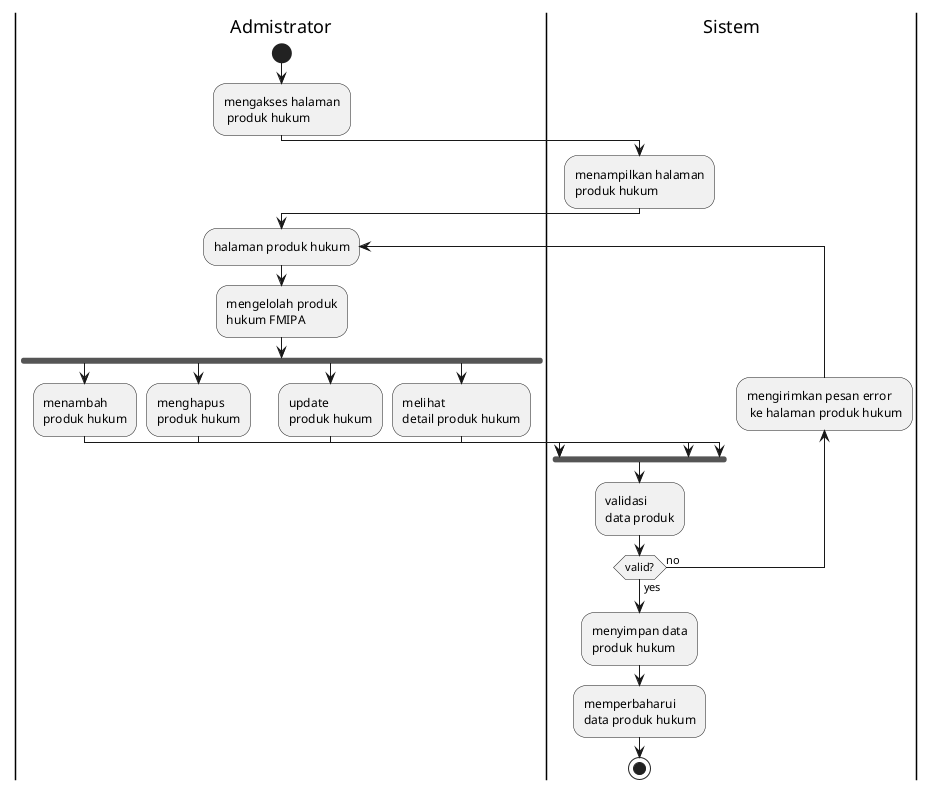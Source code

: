 @startuml

|Admistrator|
start
:mengakses halaman
 produk hukum;
|Sistem|
:menampilkan halaman 
produk hukum;
|Admistrator|
repeat:halaman produk hukum;
:mengelolah produk 
hukum FMIPA;
fork
    :menambah 
    produk hukum;
fork again
    :menghapus 
    produk hukum;
fork again
    :update 
    produk hukum;
fork again
    :melihat 
    detail produk hukum;
    |Sistem|
end fork
:validasi 
data produk;
 backward :mengirimkan pesan error
  ke halaman produk hukum;
repeat  while (valid?) is (no) not (yes)
:menyimpan data 
produk hukum;
:memperbaharui 
data produk hukum;
stop
@enduml

